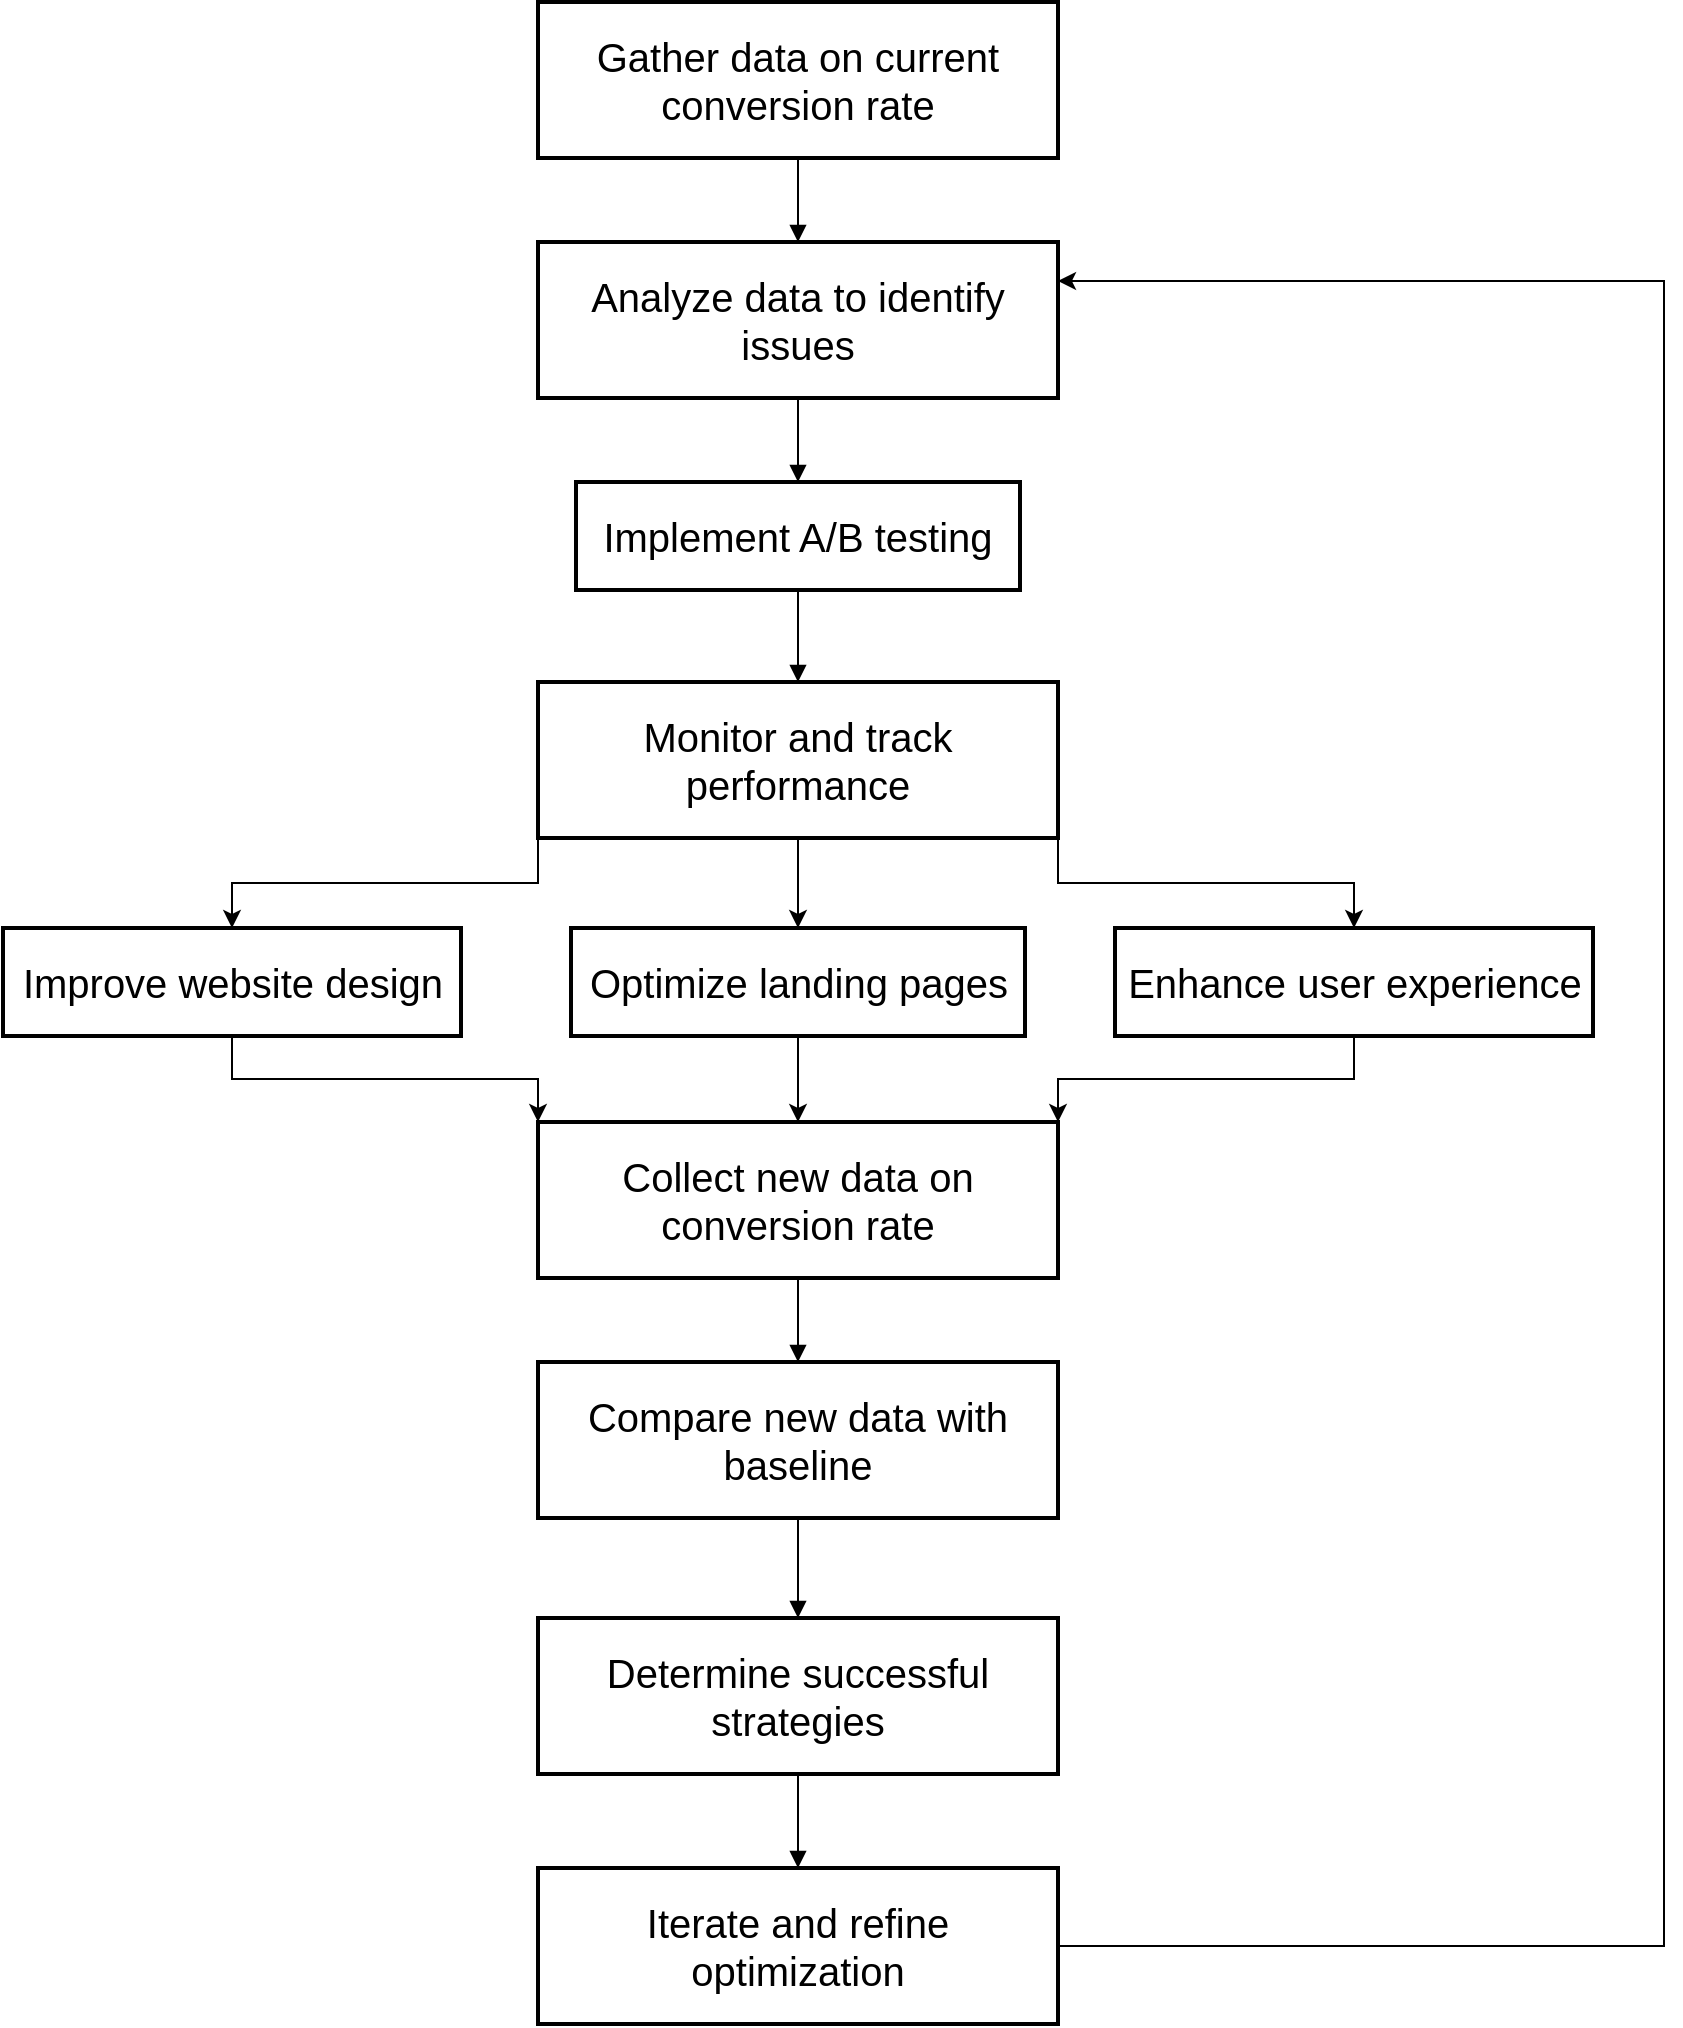 <mxfile version="26.0.10">
  <diagram name="Page-1" id="Z1C4nxblmiB1h9wZz2QI">
    <mxGraphModel dx="2954" dy="1560" grid="1" gridSize="10" guides="1" tooltips="1" connect="1" arrows="1" fold="1" page="1" pageScale="1" pageWidth="850" pageHeight="1100" math="0" shadow="0">
      <root>
        <mxCell id="0" />
        <mxCell id="1" parent="0" />
        <mxCell id="5" value="Gather data on current conversion rate" style="whiteSpace=wrap;strokeWidth=2;labelBackgroundColor=none;fontSize=20;" parent="1" vertex="1">
          <mxGeometry x="447" y="60" width="260" height="78" as="geometry" />
        </mxCell>
        <mxCell id="6" value="Analyze data to identify issues" style="whiteSpace=wrap;strokeWidth=2;labelBackgroundColor=none;fontSize=20;" parent="1" vertex="1">
          <mxGeometry x="447" y="180" width="260" height="78" as="geometry" />
        </mxCell>
        <mxCell id="7" value="Implement A/B testing" style="whiteSpace=wrap;strokeWidth=2;labelBackgroundColor=none;fontSize=20;" parent="1" vertex="1">
          <mxGeometry x="466" y="300" width="222" height="54" as="geometry" />
        </mxCell>
        <mxCell id="YRHNHwn7uJZHR36yKMiq-33" style="edgeStyle=orthogonalEdgeStyle;rounded=0;orthogonalLoop=1;jettySize=auto;html=1;exitX=0.5;exitY=1;exitDx=0;exitDy=0;entryX=0.5;entryY=0;entryDx=0;entryDy=0;" edge="1" parent="1" source="8" target="10">
          <mxGeometry relative="1" as="geometry">
            <mxPoint x="577.5" y="540" as="targetPoint" />
          </mxGeometry>
        </mxCell>
        <mxCell id="YRHNHwn7uJZHR36yKMiq-35" style="edgeStyle=orthogonalEdgeStyle;rounded=0;orthogonalLoop=1;jettySize=auto;html=1;exitX=0;exitY=1;exitDx=0;exitDy=0;entryX=0.5;entryY=0;entryDx=0;entryDy=0;" edge="1" parent="1" source="8" target="9">
          <mxGeometry relative="1" as="geometry" />
        </mxCell>
        <mxCell id="YRHNHwn7uJZHR36yKMiq-36" style="edgeStyle=orthogonalEdgeStyle;rounded=0;orthogonalLoop=1;jettySize=auto;html=1;exitX=1;exitY=1;exitDx=0;exitDy=0;entryX=0.5;entryY=0;entryDx=0;entryDy=0;" edge="1" parent="1" source="8" target="11">
          <mxGeometry relative="1" as="geometry" />
        </mxCell>
        <mxCell id="8" value="Monitor and track performance" style="whiteSpace=wrap;strokeWidth=2;labelBackgroundColor=none;fontSize=20;" parent="1" vertex="1">
          <mxGeometry x="447" y="400" width="260" height="78" as="geometry" />
        </mxCell>
        <mxCell id="YRHNHwn7uJZHR36yKMiq-39" style="edgeStyle=orthogonalEdgeStyle;rounded=0;orthogonalLoop=1;jettySize=auto;html=1;exitX=0.5;exitY=1;exitDx=0;exitDy=0;entryX=0;entryY=0;entryDx=0;entryDy=0;" edge="1" parent="1" source="9" target="13">
          <mxGeometry relative="1" as="geometry" />
        </mxCell>
        <mxCell id="9" value="Improve website design" style="whiteSpace=wrap;strokeWidth=2;labelBackgroundColor=none;fontSize=20;" parent="1" vertex="1">
          <mxGeometry x="179.5" y="523" width="229" height="54" as="geometry" />
        </mxCell>
        <mxCell id="YRHNHwn7uJZHR36yKMiq-37" style="edgeStyle=orthogonalEdgeStyle;rounded=0;orthogonalLoop=1;jettySize=auto;html=1;exitX=0.5;exitY=1;exitDx=0;exitDy=0;entryX=0.5;entryY=0;entryDx=0;entryDy=0;" edge="1" parent="1" source="10" target="13">
          <mxGeometry relative="1" as="geometry" />
        </mxCell>
        <mxCell id="10" value="Optimize landing pages" style="whiteSpace=wrap;strokeWidth=2;labelBackgroundColor=none;fontSize=20;" parent="1" vertex="1">
          <mxGeometry x="463.5" y="523" width="227" height="54" as="geometry" />
        </mxCell>
        <mxCell id="YRHNHwn7uJZHR36yKMiq-38" style="edgeStyle=orthogonalEdgeStyle;rounded=0;orthogonalLoop=1;jettySize=auto;html=1;exitX=0.5;exitY=1;exitDx=0;exitDy=0;entryX=1;entryY=0;entryDx=0;entryDy=0;" edge="1" parent="1" source="11" target="13">
          <mxGeometry relative="1" as="geometry" />
        </mxCell>
        <mxCell id="11" value="Enhance user experience" style="whiteSpace=wrap;strokeWidth=2;labelBackgroundColor=none;fontSize=20;" parent="1" vertex="1">
          <mxGeometry x="735.5" y="523" width="239" height="54" as="geometry" />
        </mxCell>
        <mxCell id="13" value="Collect new data on conversion rate" style="whiteSpace=wrap;strokeWidth=2;labelBackgroundColor=none;fontSize=20;" parent="1" vertex="1">
          <mxGeometry x="447" y="620" width="260" height="78" as="geometry" />
        </mxCell>
        <mxCell id="14" value="Compare new data with baseline" style="whiteSpace=wrap;strokeWidth=2;labelBackgroundColor=none;fontSize=20;" parent="1" vertex="1">
          <mxGeometry x="447" y="740" width="260" height="78" as="geometry" />
        </mxCell>
        <mxCell id="15" value="Determine successful strategies" style="whiteSpace=wrap;strokeWidth=2;labelBackgroundColor=none;fontSize=20;" parent="1" vertex="1">
          <mxGeometry x="447" y="868" width="260" height="78" as="geometry" />
        </mxCell>
        <mxCell id="YRHNHwn7uJZHR36yKMiq-40" style="edgeStyle=orthogonalEdgeStyle;rounded=0;orthogonalLoop=1;jettySize=auto;html=1;exitX=1;exitY=0.5;exitDx=0;exitDy=0;entryX=1;entryY=0.25;entryDx=0;entryDy=0;" edge="1" parent="1" source="16" target="6">
          <mxGeometry relative="1" as="geometry">
            <Array as="points">
              <mxPoint x="1010" y="1032" />
              <mxPoint x="1010" y="200" />
            </Array>
          </mxGeometry>
        </mxCell>
        <mxCell id="16" value="Iterate and refine optimization" style="whiteSpace=wrap;strokeWidth=2;labelBackgroundColor=none;fontSize=20;" parent="1" vertex="1">
          <mxGeometry x="447" y="993" width="260" height="78" as="geometry" />
        </mxCell>
        <mxCell id="17" value="" style="curved=1;startArrow=none;endArrow=block;exitX=0.5;exitY=1;entryX=0.5;entryY=0;labelBackgroundColor=none;fontColor=default;fontSize=20;" parent="1" source="5" target="6" edge="1">
          <mxGeometry relative="1" as="geometry">
            <Array as="points" />
          </mxGeometry>
        </mxCell>
        <mxCell id="18" value="" style="curved=1;startArrow=none;endArrow=block;exitX=0.5;exitY=1;entryX=0.5;entryY=0;labelBackgroundColor=none;fontColor=default;exitDx=0;exitDy=0;fontSize=20;" parent="1" source="6" target="7" edge="1">
          <mxGeometry relative="1" as="geometry">
            <Array as="points">
              <mxPoint x="577" y="264" />
            </Array>
          </mxGeometry>
        </mxCell>
        <mxCell id="19" value="" style="curved=1;startArrow=none;endArrow=block;exitX=0.5;exitY=1;entryX=0.5;entryY=0;labelBackgroundColor=none;fontColor=default;fontSize=20;" parent="1" source="7" target="8" edge="1">
          <mxGeometry relative="1" as="geometry">
            <Array as="points" />
          </mxGeometry>
        </mxCell>
        <mxCell id="28" value="" style="curved=1;startArrow=none;endArrow=block;exitX=0.5;exitY=1;entryX=0.5;entryY=0;labelBackgroundColor=none;fontColor=default;fontSize=20;" parent="1" source="13" target="14" edge="1">
          <mxGeometry relative="1" as="geometry">
            <Array as="points" />
          </mxGeometry>
        </mxCell>
        <mxCell id="29" value="" style="curved=1;startArrow=none;endArrow=block;exitX=0.5;exitY=1;entryX=0.5;entryY=0;labelBackgroundColor=none;fontColor=default;fontSize=20;" parent="1" source="14" target="15" edge="1">
          <mxGeometry relative="1" as="geometry">
            <Array as="points" />
          </mxGeometry>
        </mxCell>
        <mxCell id="30" value="" style="curved=1;startArrow=none;endArrow=block;exitX=0.5;exitY=1;entryX=0.5;entryY=0;labelBackgroundColor=none;fontColor=default;entryDx=0;entryDy=0;fontSize=20;" parent="1" source="15" target="16" edge="1">
          <mxGeometry relative="1" as="geometry">
            <Array as="points">
              <mxPoint x="577" y="971" />
            </Array>
          </mxGeometry>
        </mxCell>
      </root>
    </mxGraphModel>
  </diagram>
</mxfile>
